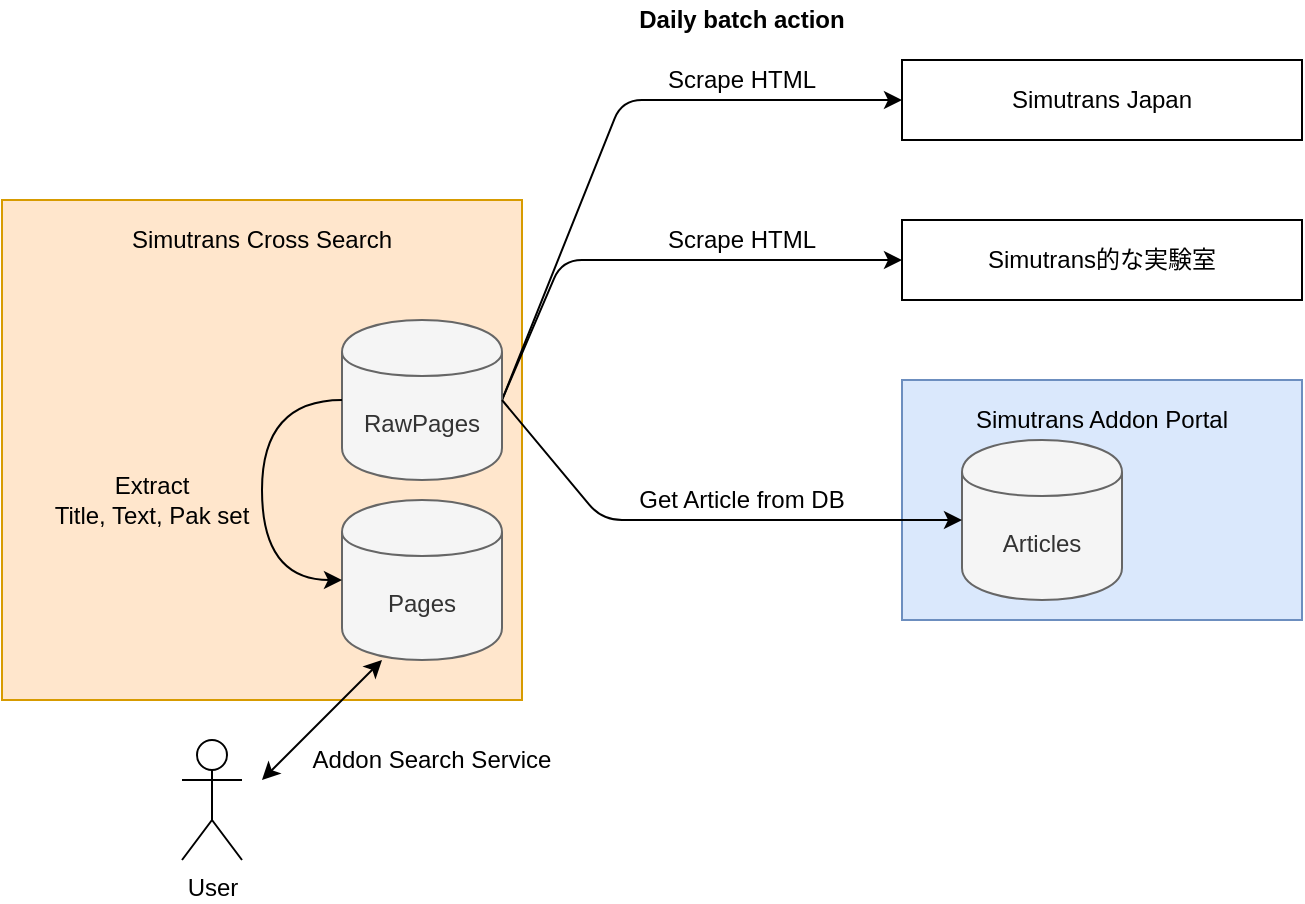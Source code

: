 <mxfile version="12.9.13" type="device"><diagram id="rOUkw5XcAzIgRn9a_YPm" name="Page-1"><mxGraphModel dx="1086" dy="966" grid="1" gridSize="10" guides="1" tooltips="1" connect="1" arrows="1" fold="1" page="1" pageScale="1" pageWidth="827" pageHeight="1169" math="0" shadow="0"><root><mxCell id="0"/><mxCell id="1" parent="0"/><mxCell id="lhz8nRMAeOYGY__19Vf4-19" value="" style="rounded=0;whiteSpace=wrap;html=1;verticalAlign=middle;fillColor=#dae8fc;strokeColor=#6c8ebf;" vertex="1" parent="1"><mxGeometry x="520" y="240" width="200" height="120" as="geometry"/></mxCell><mxCell id="lhz8nRMAeOYGY__19Vf4-20" value="" style="rounded=0;whiteSpace=wrap;html=1;verticalAlign=middle;fillColor=#ffe6cc;strokeColor=#d79b00;" vertex="1" parent="1"><mxGeometry x="70" y="150" width="260" height="250" as="geometry"/></mxCell><mxCell id="lhz8nRMAeOYGY__19Vf4-2" value="Simutrans Addon Portal" style="rounded=0;whiteSpace=wrap;html=1;verticalAlign=middle;strokeColor=none;fillColor=none;" vertex="1" parent="1"><mxGeometry x="520" y="240" width="200" height="40" as="geometry"/></mxCell><mxCell id="lhz8nRMAeOYGY__19Vf4-3" value="Simutrans Japan" style="rounded=0;whiteSpace=wrap;html=1;" vertex="1" parent="1"><mxGeometry x="520" y="80" width="200" height="40" as="geometry"/></mxCell><mxCell id="lhz8nRMAeOYGY__19Vf4-4" value="Simutrans的な実験室" style="rounded=0;whiteSpace=wrap;html=1;" vertex="1" parent="1"><mxGeometry x="520" y="160" width="200" height="40" as="geometry"/></mxCell><mxCell id="lhz8nRMAeOYGY__19Vf4-5" value="Simutrans Cross Search" style="rounded=0;whiteSpace=wrap;html=1;verticalAlign=middle;strokeColor=none;fillColor=none;align=center;" vertex="1" parent="1"><mxGeometry x="120" y="150" width="160" height="40" as="geometry"/></mxCell><mxCell id="lhz8nRMAeOYGY__19Vf4-6" value="" style="endArrow=none;html=1;exitX=0;exitY=0.5;exitDx=0;exitDy=0;entryX=1;entryY=0.5;entryDx=0;entryDy=0;startArrow=classic;startFill=1;endFill=0;" edge="1" parent="1" source="lhz8nRMAeOYGY__19Vf4-3" target="lhz8nRMAeOYGY__19Vf4-9"><mxGeometry width="50" height="50" relative="1" as="geometry"><mxPoint x="400" y="340" as="sourcePoint"/><mxPoint x="450" y="290" as="targetPoint"/><Array as="points"><mxPoint x="380" y="100"/></Array></mxGeometry></mxCell><mxCell id="lhz8nRMAeOYGY__19Vf4-7" value="" style="endArrow=none;html=1;exitX=0;exitY=0.5;exitDx=0;exitDy=0;entryX=1;entryY=0.5;entryDx=0;entryDy=0;startArrow=classic;startFill=1;endFill=0;" edge="1" parent="1" source="lhz8nRMAeOYGY__19Vf4-4" target="lhz8nRMAeOYGY__19Vf4-9"><mxGeometry width="50" height="50" relative="1" as="geometry"><mxPoint x="530" y="110" as="sourcePoint"/><mxPoint x="330" y="170" as="targetPoint"/><Array as="points"><mxPoint x="350" y="180"/></Array></mxGeometry></mxCell><mxCell id="lhz8nRMAeOYGY__19Vf4-9" value="RawPages" style="shape=cylinder;whiteSpace=wrap;html=1;boundedLbl=1;backgroundOutline=1;fillColor=#f5f5f5;strokeColor=#666666;fontColor=#333333;" vertex="1" parent="1"><mxGeometry x="240" y="210" width="80" height="80" as="geometry"/></mxCell><mxCell id="lhz8nRMAeOYGY__19Vf4-10" value="Scrape HTML" style="text;html=1;strokeColor=none;fillColor=none;align=center;verticalAlign=middle;whiteSpace=wrap;rounded=0;" vertex="1" parent="1"><mxGeometry x="390" y="160" width="100" height="20" as="geometry"/></mxCell><mxCell id="lhz8nRMAeOYGY__19Vf4-11" value="Scrape HTML" style="text;html=1;strokeColor=none;fillColor=none;align=center;verticalAlign=middle;whiteSpace=wrap;rounded=0;" vertex="1" parent="1"><mxGeometry x="390" y="80" width="100" height="20" as="geometry"/></mxCell><mxCell id="lhz8nRMAeOYGY__19Vf4-12" value="Get Article from DB" style="text;html=1;strokeColor=none;fillColor=none;align=center;verticalAlign=middle;whiteSpace=wrap;rounded=0;" vertex="1" parent="1"><mxGeometry x="355" y="290" width="170" height="20" as="geometry"/></mxCell><mxCell id="lhz8nRMAeOYGY__19Vf4-13" value="Articles" style="shape=cylinder;whiteSpace=wrap;html=1;boundedLbl=1;backgroundOutline=1;fillColor=#f5f5f5;strokeColor=#666666;fontColor=#333333;" vertex="1" parent="1"><mxGeometry x="550" y="270" width="80" height="80" as="geometry"/></mxCell><mxCell id="lhz8nRMAeOYGY__19Vf4-14" value="" style="endArrow=none;html=1;exitX=0;exitY=0.5;exitDx=0;exitDy=0;entryX=1;entryY=0.5;entryDx=0;entryDy=0;startArrow=classic;startFill=1;endFill=0;" edge="1" parent="1" source="lhz8nRMAeOYGY__19Vf4-13" target="lhz8nRMAeOYGY__19Vf4-9"><mxGeometry width="50" height="50" relative="1" as="geometry"><mxPoint x="530" y="110" as="sourcePoint"/><mxPoint x="320" y="180" as="targetPoint"/><Array as="points"><mxPoint x="370" y="310"/></Array></mxGeometry></mxCell><mxCell id="lhz8nRMAeOYGY__19Vf4-16" value="Pages" style="shape=cylinder;whiteSpace=wrap;html=1;boundedLbl=1;backgroundOutline=1;fillColor=#f5f5f5;strokeColor=#666666;fontColor=#333333;" vertex="1" parent="1"><mxGeometry x="240" y="300" width="80" height="80" as="geometry"/></mxCell><mxCell id="lhz8nRMAeOYGY__19Vf4-17" value="" style="curved=1;endArrow=classic;html=1;exitX=0;exitY=0.5;exitDx=0;exitDy=0;entryX=0;entryY=0.5;entryDx=0;entryDy=0;" edge="1" parent="1" source="lhz8nRMAeOYGY__19Vf4-9" target="lhz8nRMAeOYGY__19Vf4-16"><mxGeometry width="50" height="50" relative="1" as="geometry"><mxPoint x="90" y="320" as="sourcePoint"/><mxPoint x="140" y="270" as="targetPoint"/><Array as="points"><mxPoint x="200" y="250"/><mxPoint x="200" y="340"/></Array></mxGeometry></mxCell><mxCell id="lhz8nRMAeOYGY__19Vf4-18" value="Extract &lt;br&gt;Title, Text, Pak set" style="text;html=1;strokeColor=none;fillColor=none;align=center;verticalAlign=middle;whiteSpace=wrap;rounded=0;" vertex="1" parent="1"><mxGeometry x="70" y="280" width="150" height="40" as="geometry"/></mxCell><mxCell id="lhz8nRMAeOYGY__19Vf4-21" value="" style="endArrow=classic;startArrow=classic;html=1;" edge="1" parent="1"><mxGeometry width="50" height="50" relative="1" as="geometry"><mxPoint x="200" y="440" as="sourcePoint"/><mxPoint x="260" y="380" as="targetPoint"/></mxGeometry></mxCell><mxCell id="lhz8nRMAeOYGY__19Vf4-22" value="Addon Search Service" style="text;html=1;strokeColor=none;fillColor=none;align=center;verticalAlign=middle;whiteSpace=wrap;rounded=0;" vertex="1" parent="1"><mxGeometry x="215" y="420" width="140" height="20" as="geometry"/></mxCell><mxCell id="lhz8nRMAeOYGY__19Vf4-23" value="User" style="shape=umlActor;verticalLabelPosition=bottom;labelBackgroundColor=#ffffff;verticalAlign=top;html=1;outlineConnect=0;fillColor=none;align=center;" vertex="1" parent="1"><mxGeometry x="160" y="420" width="30" height="60" as="geometry"/></mxCell><mxCell id="lhz8nRMAeOYGY__19Vf4-26" value="Daily batch action" style="text;html=1;strokeColor=none;fillColor=none;align=center;verticalAlign=middle;whiteSpace=wrap;rounded=0;fontStyle=1" vertex="1" parent="1"><mxGeometry x="340" y="50" width="200" height="20" as="geometry"/></mxCell></root></mxGraphModel></diagram></mxfile>